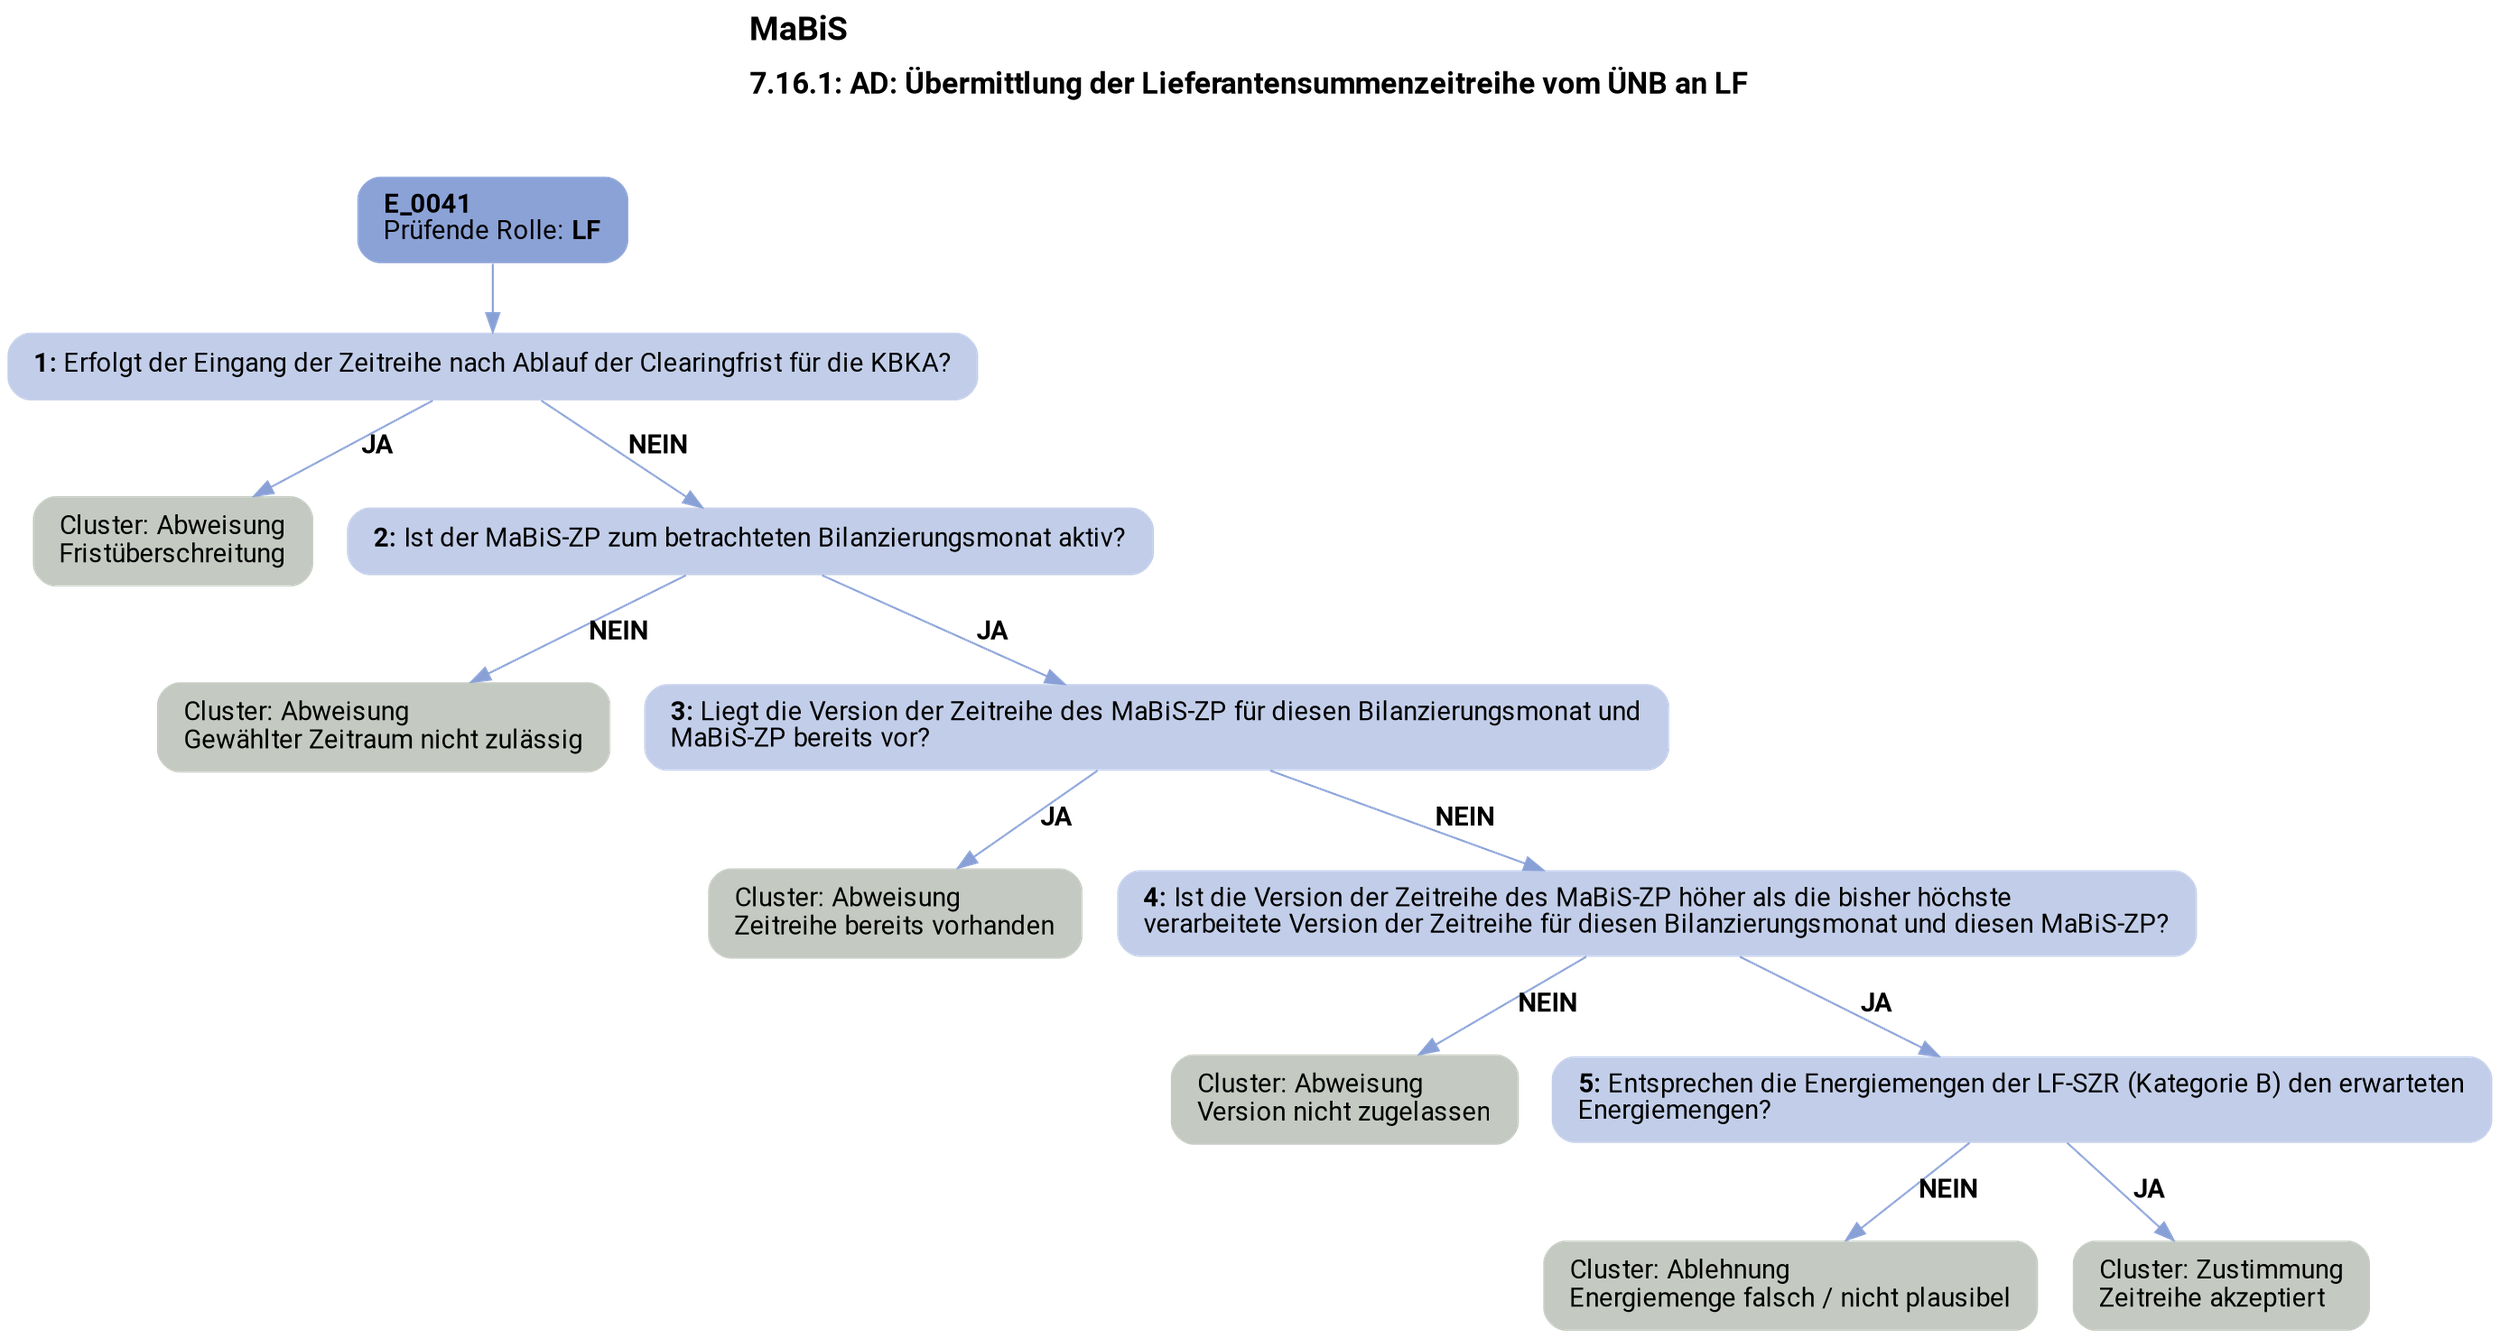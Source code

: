 digraph D {
    labelloc="t";
    label=<<B><FONT POINT-SIZE="18">MaBiS</FONT></B><BR align="left"/><BR/><B><FONT POINT-SIZE="16">7.16.1: AD: Übermittlung der Lieferantensummenzeitreihe vom ÜNB an LF</FONT></B><BR align="left"/><BR/><BR/><BR/>>;
    ratio="compress";
    concentrate=true;
    pack=true;
    rankdir=TB;
    packmode="array";
    size="20,20";
    fontsize=12;
    "Start" [margin="0.2,0.12", shape=box, style="filled,rounded", penwidth=0.0, fillcolor="#8ba2d7", label=<<B>E_0041</B><BR align="left"/><FONT>Prüfende Rolle: <B>LF</B></FONT><BR align="center"/>>, fontname="Roboto, sans-serif"];
    "1" [margin="0.2,0.12", shape=box, style="filled,rounded", penwidth=0.0, fillcolor="#c2cee9", label=<<B>1: </B>Erfolgt der Eingang der Zeitreihe nach Ablauf der Clearingfrist für die KBKA?<BR align="left"/>>, fontname="Roboto, sans-serif"];
    "A01" [margin="0.2,0.12", shape=box, style="filled,rounded", penwidth=0.0, fillcolor="#c4cac1", label=<<FONT>Cluster: Abweisung<BR align="left"/>Fristüberschreitung<BR align="left"/></FONT>>, fontname="Roboto, sans-serif"];
    "2" [margin="0.2,0.12", shape=box, style="filled,rounded", penwidth=0.0, fillcolor="#c2cee9", label=<<B>2: </B>Ist der MaBiS-ZP zum betrachteten Bilanzierungsmonat aktiv?<BR align="left"/>>, fontname="Roboto, sans-serif"];
    "A02" [margin="0.2,0.12", shape=box, style="filled,rounded", penwidth=0.0, fillcolor="#c4cac1", label=<<FONT>Cluster: Abweisung<BR align="left"/>Gewählter Zeitraum nicht zulässig<BR align="left"/></FONT>>, fontname="Roboto, sans-serif"];
    "3" [margin="0.2,0.12", shape=box, style="filled,rounded", penwidth=0.0, fillcolor="#c2cee9", label=<<B>3: </B>Liegt die Version der Zeitreihe des MaBiS-ZP für diesen Bilanzierungsmonat und<BR align="left"/>MaBiS-ZP bereits vor?<BR align="left"/>>, fontname="Roboto, sans-serif"];
    "A03" [margin="0.2,0.12", shape=box, style="filled,rounded", penwidth=0.0, fillcolor="#c4cac1", label=<<FONT>Cluster: Abweisung<BR align="left"/>Zeitreihe bereits vorhanden<BR align="left"/></FONT>>, fontname="Roboto, sans-serif"];
    "4" [margin="0.2,0.12", shape=box, style="filled,rounded", penwidth=0.0, fillcolor="#c2cee9", label=<<B>4: </B>Ist die Version der Zeitreihe des MaBiS-ZP höher als die bisher höchste<BR align="left"/>verarbeitete Version der Zeitreihe für diesen Bilanzierungsmonat und diesen MaBiS-ZP?<BR align="left"/>>, fontname="Roboto, sans-serif"];
    "A04" [margin="0.2,0.12", shape=box, style="filled,rounded", penwidth=0.0, fillcolor="#c4cac1", label=<<FONT>Cluster: Abweisung<BR align="left"/>Version nicht zugelassen<BR align="left"/></FONT>>, fontname="Roboto, sans-serif"];
    "5" [margin="0.2,0.12", shape=box, style="filled,rounded", penwidth=0.0, fillcolor="#c2cee9", label=<<B>5: </B>Entsprechen die Energiemengen der LF-SZR (Kategorie B) den erwarteten<BR align="left"/>Energiemengen?<BR align="left"/>>, fontname="Roboto, sans-serif"];
    "A05" [margin="0.2,0.12", shape=box, style="filled,rounded", penwidth=0.0, fillcolor="#c4cac1", label=<<FONT>Cluster: Ablehnung<BR align="left"/>Energiemenge falsch / nicht plausibel<BR align="left"/></FONT>>, fontname="Roboto, sans-serif"];
    "A06" [margin="0.2,0.12", shape=box, style="filled,rounded", penwidth=0.0, fillcolor="#c4cac1", label=<<FONT>Cluster: Zustimmung<BR align="left"/>Zeitreihe akzeptiert<BR align="left"/></FONT>>, fontname="Roboto, sans-serif"];

    "Start" -> "1" [color="#88a0d6"];
    "1" -> "A01" [label=<<B>JA</B>>, color="#88a0d6", fontname="Roboto, sans-serif"];
    "1" -> "2" [label=<<B>NEIN</B>>, color="#88a0d6", fontname="Roboto, sans-serif"];
    "2" -> "A02" [label=<<B>NEIN</B>>, color="#88a0d6", fontname="Roboto, sans-serif"];
    "2" -> "3" [label=<<B>JA</B>>, color="#88a0d6", fontname="Roboto, sans-serif"];
    "3" -> "A03" [label=<<B>JA</B>>, color="#88a0d6", fontname="Roboto, sans-serif"];
    "3" -> "4" [label=<<B>NEIN</B>>, color="#88a0d6", fontname="Roboto, sans-serif"];
    "4" -> "A04" [label=<<B>NEIN</B>>, color="#88a0d6", fontname="Roboto, sans-serif"];
    "4" -> "5" [label=<<B>JA</B>>, color="#88a0d6", fontname="Roboto, sans-serif"];
    "5" -> "A05" [label=<<B>NEIN</B>>, color="#88a0d6", fontname="Roboto, sans-serif"];
    "5" -> "A06" [label=<<B>JA</B>>, color="#88a0d6", fontname="Roboto, sans-serif"];

    bgcolor="transparent";
fontname="Roboto, sans-serif";
}